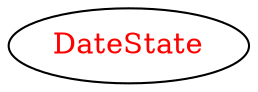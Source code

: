 digraph dependencyGraph {
 concentrate=true;
 ranksep="2.0";
 rankdir="LR"; 
 splines="ortho";
"DateState" [fontcolor="red"];
}